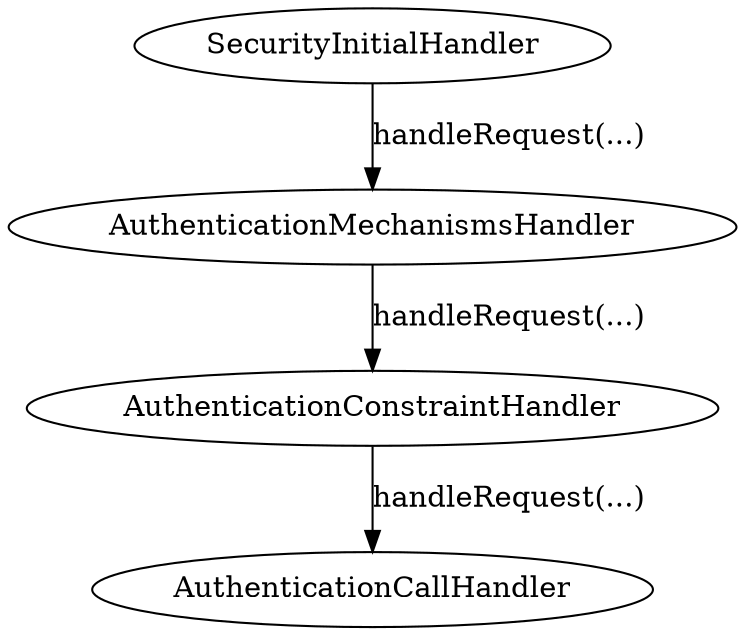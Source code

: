 digraph security_handlers {
    initial[label="SecurityInitialHandler"];
    mechs[label="AuthenticationMechanismsHandler"];
    const[label="AuthenticationConstraintHandler"];
    call[label="AuthenticationCallHandler"];


    initial->mechs [label="handleRequest(...)"];
    mechs->const [label="handleRequest(...)"];
    const->call [label="handleRequest(...)"];
}
